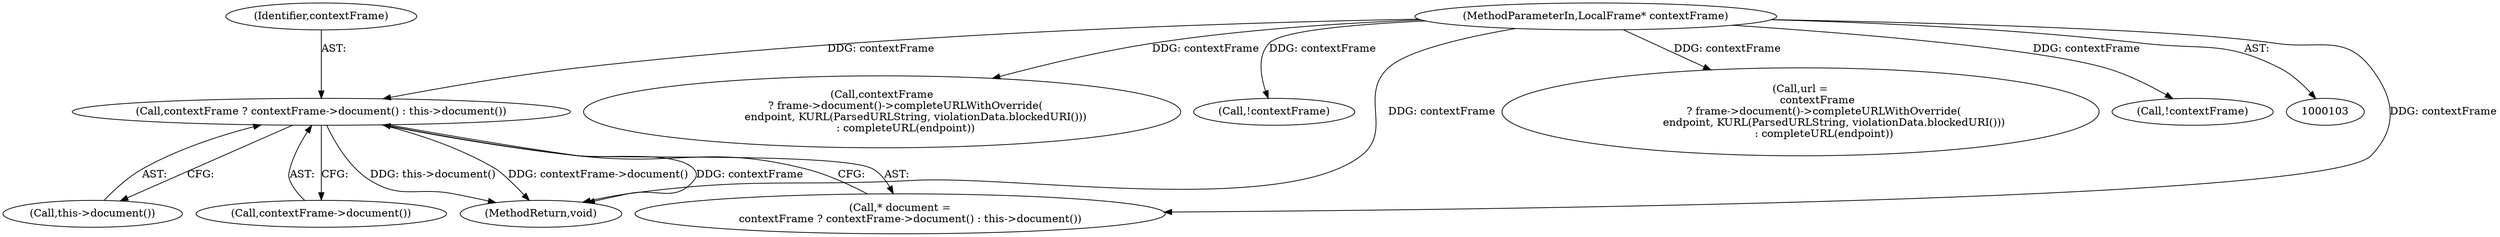 digraph "0_Chrome_fea16c8b60ff3d0756d5eb392394963b647bc41a_0@pointer" {
"1000111" [label="(Call,contextFrame ? contextFrame->document() : this->document())"];
"1000105" [label="(MethodParameterIn,LocalFrame* contextFrame)"];
"1000111" [label="(Call,contextFrame ? contextFrame->document() : this->document())"];
"1000109" [label="(Call,* document =\n      contextFrame ? contextFrame->document() : this->document())"];
"1000114" [label="(Call,this->document())"];
"1000218" [label="(Call,contextFrame\n              ? frame->document()->completeURLWithOverride(\n                    endpoint, KURL(ParsedURLString, violationData.blockedURI()))\n              : completeURL(endpoint))"];
"1000112" [label="(Identifier,contextFrame)"];
"1000105" [label="(MethodParameterIn,LocalFrame* contextFrame)"];
"1000113" [label="(Call,contextFrame->document())"];
"1000209" [label="(Call,!contextFrame)"];
"1000232" [label="(MethodReturn,void)"];
"1000216" [label="(Call,url =\n          contextFrame\n              ? frame->document()->completeURLWithOverride(\n                    endpoint, KURL(ParsedURLString, violationData.blockedURI()))\n              : completeURL(endpoint))"];
"1000203" [label="(Call,!contextFrame)"];
"1000111" -> "1000109"  [label="AST: "];
"1000111" -> "1000113"  [label="CFG: "];
"1000111" -> "1000114"  [label="CFG: "];
"1000112" -> "1000111"  [label="AST: "];
"1000113" -> "1000111"  [label="AST: "];
"1000114" -> "1000111"  [label="AST: "];
"1000109" -> "1000111"  [label="CFG: "];
"1000111" -> "1000232"  [label="DDG: contextFrame"];
"1000111" -> "1000232"  [label="DDG: this->document()"];
"1000111" -> "1000232"  [label="DDG: contextFrame->document()"];
"1000105" -> "1000111"  [label="DDG: contextFrame"];
"1000105" -> "1000103"  [label="AST: "];
"1000105" -> "1000232"  [label="DDG: contextFrame"];
"1000105" -> "1000109"  [label="DDG: contextFrame"];
"1000105" -> "1000203"  [label="DDG: contextFrame"];
"1000105" -> "1000209"  [label="DDG: contextFrame"];
"1000105" -> "1000216"  [label="DDG: contextFrame"];
"1000105" -> "1000218"  [label="DDG: contextFrame"];
}
